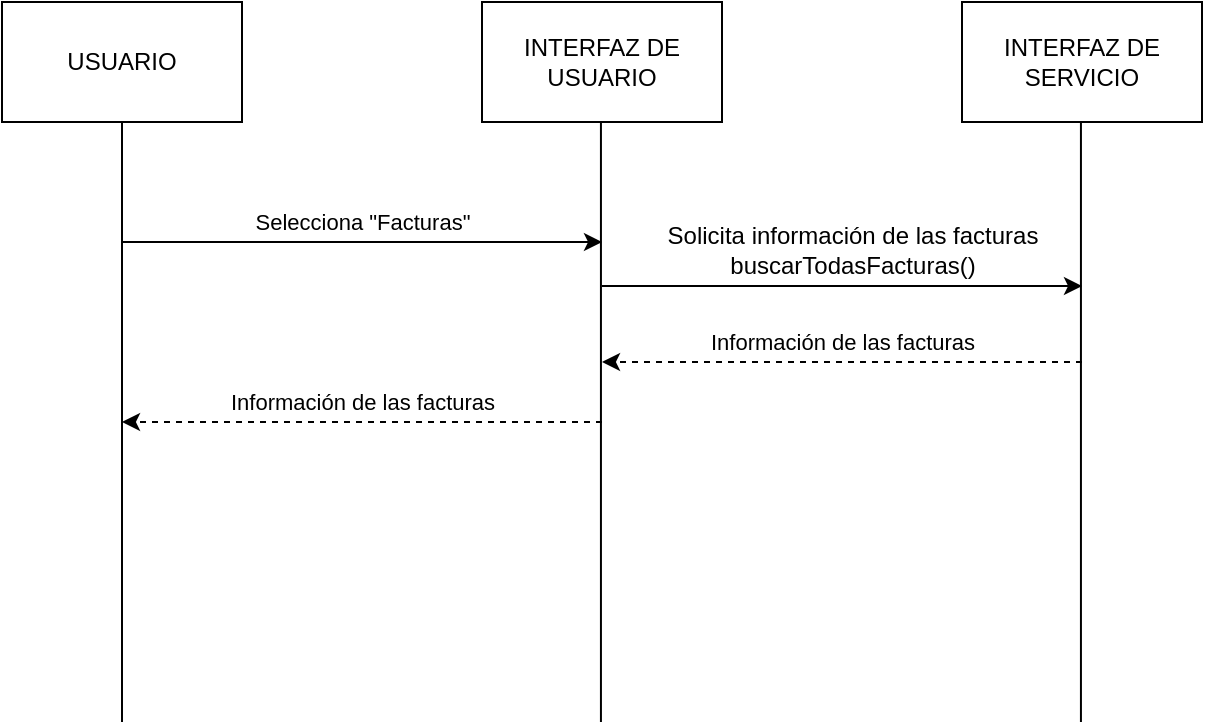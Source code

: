 <mxfile version="25.0.3">
  <diagram name="Página-1" id="B7a7cyluYTpaYuW3HPgA">
    <mxGraphModel dx="819" dy="470" grid="0" gridSize="10" guides="1" tooltips="1" connect="1" arrows="1" fold="1" page="1" pageScale="1" pageWidth="827" pageHeight="1169" math="0" shadow="0">
      <root>
        <mxCell id="0" />
        <mxCell id="1" parent="0" />
        <mxCell id="V0m162Dy83a5cTMNKF3d-1" value="USUARIO" style="rounded=0;whiteSpace=wrap;html=1;" parent="1" vertex="1">
          <mxGeometry x="120" y="240" width="120" height="60" as="geometry" />
        </mxCell>
        <mxCell id="V0m162Dy83a5cTMNKF3d-2" value="INTERFAZ DE USUARIO" style="rounded=0;whiteSpace=wrap;html=1;" parent="1" vertex="1">
          <mxGeometry x="360" y="240" width="120" height="60" as="geometry" />
        </mxCell>
        <mxCell id="V0m162Dy83a5cTMNKF3d-3" value="INTERFAZ DE SERVICIO" style="rounded=0;whiteSpace=wrap;html=1;" parent="1" vertex="1">
          <mxGeometry x="600" y="240" width="120" height="60" as="geometry" />
        </mxCell>
        <mxCell id="V0m162Dy83a5cTMNKF3d-4" value="" style="endArrow=none;html=1;rounded=0;" parent="1" edge="1">
          <mxGeometry width="50" height="50" relative="1" as="geometry">
            <mxPoint x="180" y="600" as="sourcePoint" />
            <mxPoint x="180" y="300" as="targetPoint" />
          </mxGeometry>
        </mxCell>
        <mxCell id="V0m162Dy83a5cTMNKF3d-5" value="" style="endArrow=none;html=1;rounded=0;" parent="1" edge="1">
          <mxGeometry width="50" height="50" relative="1" as="geometry">
            <mxPoint x="419.47" y="600" as="sourcePoint" />
            <mxPoint x="419.47" y="300" as="targetPoint" />
          </mxGeometry>
        </mxCell>
        <mxCell id="V0m162Dy83a5cTMNKF3d-6" value="" style="endArrow=none;html=1;rounded=0;" parent="1" edge="1">
          <mxGeometry width="50" height="50" relative="1" as="geometry">
            <mxPoint x="659.47" y="600" as="sourcePoint" />
            <mxPoint x="659.47" y="300" as="targetPoint" />
          </mxGeometry>
        </mxCell>
        <mxCell id="V0m162Dy83a5cTMNKF3d-7" value="" style="endArrow=classic;html=1;rounded=0;" parent="1" edge="1">
          <mxGeometry width="50" height="50" relative="1" as="geometry">
            <mxPoint x="180" y="360" as="sourcePoint" />
            <mxPoint x="420" y="360" as="targetPoint" />
          </mxGeometry>
        </mxCell>
        <mxCell id="V0m162Dy83a5cTMNKF3d-8" value="Selecciona &quot;Facturas&quot;" style="edgeLabel;html=1;align=center;verticalAlign=middle;resizable=0;points=[];" parent="V0m162Dy83a5cTMNKF3d-7" vertex="1" connectable="0">
          <mxGeometry x="-0.203" y="-4" relative="1" as="geometry">
            <mxPoint x="24" y="-14" as="offset" />
          </mxGeometry>
        </mxCell>
        <mxCell id="V0m162Dy83a5cTMNKF3d-9" value="" style="endArrow=classic;html=1;rounded=0;dashed=1;" parent="1" edge="1">
          <mxGeometry width="50" height="50" relative="1" as="geometry">
            <mxPoint x="420" y="450" as="sourcePoint" />
            <mxPoint x="180" y="450" as="targetPoint" />
          </mxGeometry>
        </mxCell>
        <mxCell id="V0m162Dy83a5cTMNKF3d-10" value="Información de las facturas" style="edgeLabel;html=1;align=center;verticalAlign=middle;resizable=0;points=[];" parent="V0m162Dy83a5cTMNKF3d-9" vertex="1" connectable="0">
          <mxGeometry x="0.098" y="-4" relative="1" as="geometry">
            <mxPoint x="12" y="-6" as="offset" />
          </mxGeometry>
        </mxCell>
        <mxCell id="V0m162Dy83a5cTMNKF3d-11" value="" style="endArrow=classic;html=1;rounded=0;" parent="1" edge="1">
          <mxGeometry width="50" height="50" relative="1" as="geometry">
            <mxPoint x="420" y="382" as="sourcePoint" />
            <mxPoint x="660" y="382" as="targetPoint" />
          </mxGeometry>
        </mxCell>
        <mxCell id="V0m162Dy83a5cTMNKF3d-12" value="Solicita información de las facturas&lt;div&gt;buscarTodasFacturas()&lt;/div&gt;" style="text;html=1;align=center;verticalAlign=middle;resizable=0;points=[];autosize=1;strokeColor=none;fillColor=none;" parent="1" vertex="1">
          <mxGeometry x="443" y="343" width="203" height="41" as="geometry" />
        </mxCell>
        <mxCell id="V0m162Dy83a5cTMNKF3d-13" value="" style="endArrow=classic;html=1;rounded=0;dashed=1;" parent="1" edge="1">
          <mxGeometry width="50" height="50" relative="1" as="geometry">
            <mxPoint x="660" y="420" as="sourcePoint" />
            <mxPoint x="420" y="420" as="targetPoint" />
          </mxGeometry>
        </mxCell>
        <mxCell id="V0m162Dy83a5cTMNKF3d-14" value="Información de las facturas" style="edgeLabel;html=1;align=center;verticalAlign=middle;resizable=0;points=[];" parent="V0m162Dy83a5cTMNKF3d-13" vertex="1" connectable="0">
          <mxGeometry x="0.098" y="-4" relative="1" as="geometry">
            <mxPoint x="12" y="-6" as="offset" />
          </mxGeometry>
        </mxCell>
      </root>
    </mxGraphModel>
  </diagram>
</mxfile>
